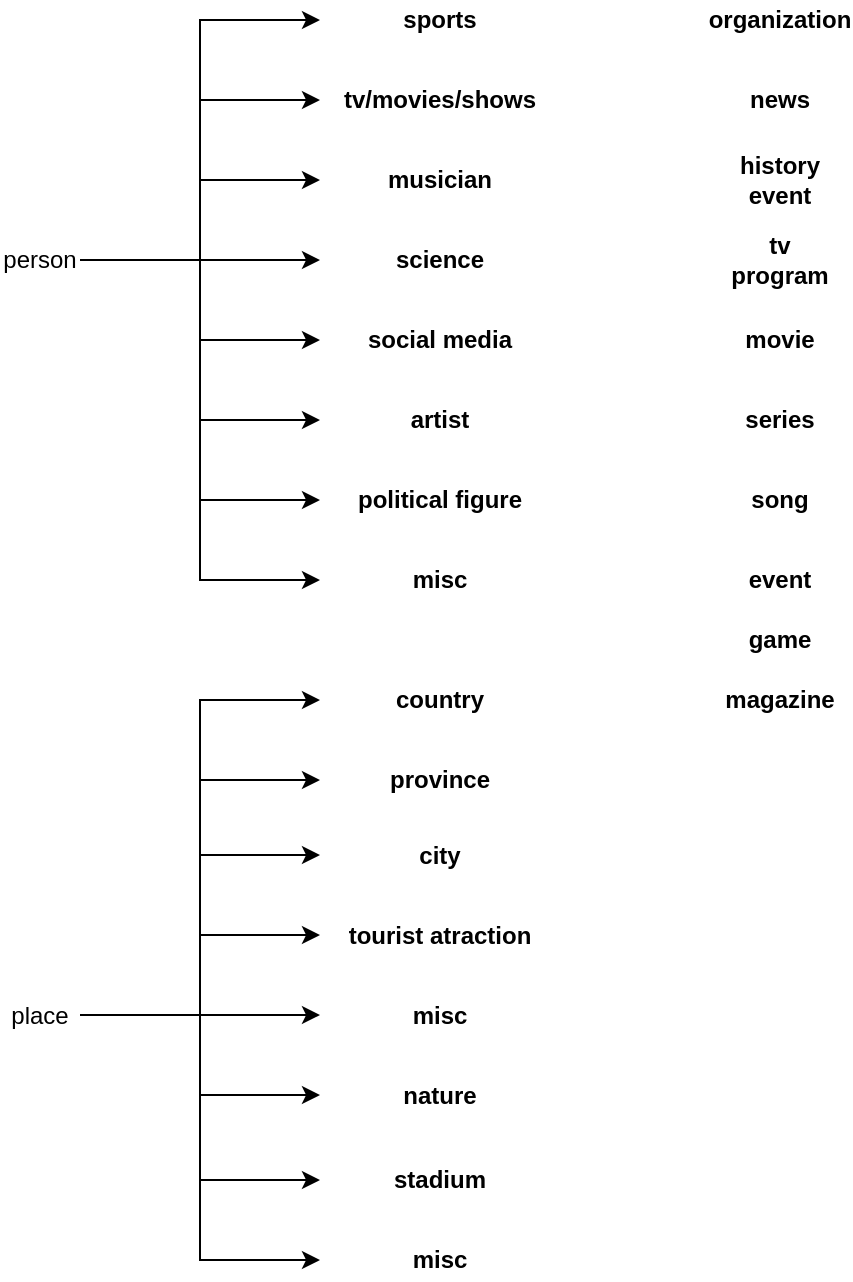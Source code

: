 <mxfile version="14.1.8" type="device"><diagram id="D4XYaNo6HLh4oIbOoiHk" name="Page-1"><mxGraphModel dx="1187" dy="716" grid="1" gridSize="10" guides="1" tooltips="1" connect="1" arrows="1" fold="1" page="1" pageScale="1" pageWidth="827" pageHeight="1169" math="0" shadow="0"><root><mxCell id="0"/><mxCell id="1" parent="0"/><mxCell id="_EEnwxPj2v7M8refCKx4-24" style="edgeStyle=orthogonalEdgeStyle;rounded=0;orthogonalLoop=1;jettySize=auto;html=1;entryX=0;entryY=0.5;entryDx=0;entryDy=0;" edge="1" parent="1" source="_EEnwxPj2v7M8refCKx4-1" target="_EEnwxPj2v7M8refCKx4-4"><mxGeometry relative="1" as="geometry"/></mxCell><mxCell id="_EEnwxPj2v7M8refCKx4-25" style="edgeStyle=orthogonalEdgeStyle;rounded=0;orthogonalLoop=1;jettySize=auto;html=1;entryX=0;entryY=0.5;entryDx=0;entryDy=0;" edge="1" parent="1" source="_EEnwxPj2v7M8refCKx4-1" target="_EEnwxPj2v7M8refCKx4-5"><mxGeometry relative="1" as="geometry"/></mxCell><mxCell id="_EEnwxPj2v7M8refCKx4-26" style="edgeStyle=orthogonalEdgeStyle;rounded=0;orthogonalLoop=1;jettySize=auto;html=1;entryX=0;entryY=0.5;entryDx=0;entryDy=0;" edge="1" parent="1" source="_EEnwxPj2v7M8refCKx4-1" target="_EEnwxPj2v7M8refCKx4-10"><mxGeometry relative="1" as="geometry"/></mxCell><mxCell id="_EEnwxPj2v7M8refCKx4-27" style="edgeStyle=orthogonalEdgeStyle;rounded=0;orthogonalLoop=1;jettySize=auto;html=1;entryX=0;entryY=0.5;entryDx=0;entryDy=0;" edge="1" parent="1" source="_EEnwxPj2v7M8refCKx4-1" target="_EEnwxPj2v7M8refCKx4-6"><mxGeometry relative="1" as="geometry"/></mxCell><mxCell id="_EEnwxPj2v7M8refCKx4-28" style="edgeStyle=orthogonalEdgeStyle;rounded=0;orthogonalLoop=1;jettySize=auto;html=1;entryX=0;entryY=0.5;entryDx=0;entryDy=0;" edge="1" parent="1" source="_EEnwxPj2v7M8refCKx4-1" target="_EEnwxPj2v7M8refCKx4-13"><mxGeometry relative="1" as="geometry"/></mxCell><mxCell id="_EEnwxPj2v7M8refCKx4-50" style="edgeStyle=orthogonalEdgeStyle;rounded=0;orthogonalLoop=1;jettySize=auto;html=1;entryX=0;entryY=0.5;entryDx=0;entryDy=0;" edge="1" parent="1" source="_EEnwxPj2v7M8refCKx4-1" target="_EEnwxPj2v7M8refCKx4-49"><mxGeometry relative="1" as="geometry"/></mxCell><mxCell id="_EEnwxPj2v7M8refCKx4-54" style="edgeStyle=orthogonalEdgeStyle;rounded=0;orthogonalLoop=1;jettySize=auto;html=1;entryX=0;entryY=0.5;entryDx=0;entryDy=0;" edge="1" parent="1" source="_EEnwxPj2v7M8refCKx4-1" target="_EEnwxPj2v7M8refCKx4-52"><mxGeometry relative="1" as="geometry"/></mxCell><mxCell id="_EEnwxPj2v7M8refCKx4-58" style="edgeStyle=orthogonalEdgeStyle;rounded=0;orthogonalLoop=1;jettySize=auto;html=1;entryX=0;entryY=0.5;entryDx=0;entryDy=0;" edge="1" parent="1" source="_EEnwxPj2v7M8refCKx4-1" target="_EEnwxPj2v7M8refCKx4-57"><mxGeometry relative="1" as="geometry"/></mxCell><mxCell id="_EEnwxPj2v7M8refCKx4-1" value="person" style="text;html=1;strokeColor=none;fillColor=none;align=center;verticalAlign=middle;whiteSpace=wrap;rounded=0;" vertex="1" parent="1"><mxGeometry x="80" y="210" width="40" height="20" as="geometry"/></mxCell><mxCell id="_EEnwxPj2v7M8refCKx4-2" value="country" style="text;html=1;strokeColor=none;fillColor=none;align=center;verticalAlign=middle;whiteSpace=wrap;rounded=0;fontStyle=1" vertex="1" parent="1"><mxGeometry x="240" y="430" width="120" height="20" as="geometry"/></mxCell><mxCell id="_EEnwxPj2v7M8refCKx4-30" style="edgeStyle=orthogonalEdgeStyle;rounded=0;orthogonalLoop=1;jettySize=auto;html=1;entryX=0;entryY=0.5;entryDx=0;entryDy=0;" edge="1" parent="1" source="_EEnwxPj2v7M8refCKx4-3" target="_EEnwxPj2v7M8refCKx4-2"><mxGeometry relative="1" as="geometry"/></mxCell><mxCell id="_EEnwxPj2v7M8refCKx4-31" style="edgeStyle=orthogonalEdgeStyle;rounded=0;orthogonalLoop=1;jettySize=auto;html=1;entryX=0;entryY=0.5;entryDx=0;entryDy=0;" edge="1" parent="1" source="_EEnwxPj2v7M8refCKx4-3" target="_EEnwxPj2v7M8refCKx4-11"><mxGeometry relative="1" as="geometry"/></mxCell><mxCell id="_EEnwxPj2v7M8refCKx4-32" style="edgeStyle=orthogonalEdgeStyle;rounded=0;orthogonalLoop=1;jettySize=auto;html=1;entryX=0;entryY=0.5;entryDx=0;entryDy=0;" edge="1" parent="1" source="_EEnwxPj2v7M8refCKx4-3" target="_EEnwxPj2v7M8refCKx4-12"><mxGeometry relative="1" as="geometry"/></mxCell><mxCell id="_EEnwxPj2v7M8refCKx4-35" style="edgeStyle=orthogonalEdgeStyle;rounded=0;orthogonalLoop=1;jettySize=auto;html=1;entryX=0;entryY=0.5;entryDx=0;entryDy=0;" edge="1" parent="1" source="_EEnwxPj2v7M8refCKx4-3" target="_EEnwxPj2v7M8refCKx4-14"><mxGeometry relative="1" as="geometry"/></mxCell><mxCell id="_EEnwxPj2v7M8refCKx4-45" style="edgeStyle=orthogonalEdgeStyle;rounded=0;orthogonalLoop=1;jettySize=auto;html=1;entryX=0;entryY=0.5;entryDx=0;entryDy=0;" edge="1" parent="1" source="_EEnwxPj2v7M8refCKx4-3" target="_EEnwxPj2v7M8refCKx4-41"><mxGeometry relative="1" as="geometry"/></mxCell><mxCell id="_EEnwxPj2v7M8refCKx4-47" style="edgeStyle=orthogonalEdgeStyle;rounded=0;orthogonalLoop=1;jettySize=auto;html=1;entryX=0;entryY=0.5;entryDx=0;entryDy=0;" edge="1" parent="1" source="_EEnwxPj2v7M8refCKx4-3" target="_EEnwxPj2v7M8refCKx4-43"><mxGeometry relative="1" as="geometry"/></mxCell><mxCell id="_EEnwxPj2v7M8refCKx4-56" style="edgeStyle=orthogonalEdgeStyle;rounded=0;orthogonalLoop=1;jettySize=auto;html=1;entryX=0;entryY=0.5;entryDx=0;entryDy=0;" edge="1" parent="1" source="_EEnwxPj2v7M8refCKx4-3" target="_EEnwxPj2v7M8refCKx4-55"><mxGeometry relative="1" as="geometry"/></mxCell><mxCell id="_EEnwxPj2v7M8refCKx4-60" style="edgeStyle=orthogonalEdgeStyle;rounded=0;orthogonalLoop=1;jettySize=auto;html=1;entryX=0;entryY=0.5;entryDx=0;entryDy=0;" edge="1" parent="1" source="_EEnwxPj2v7M8refCKx4-3" target="_EEnwxPj2v7M8refCKx4-59"><mxGeometry relative="1" as="geometry"/></mxCell><mxCell id="_EEnwxPj2v7M8refCKx4-3" value="place" style="text;html=1;strokeColor=none;fillColor=none;align=center;verticalAlign=middle;whiteSpace=wrap;rounded=0;" vertex="1" parent="1"><mxGeometry x="80" y="587.5" width="40" height="20" as="geometry"/></mxCell><mxCell id="_EEnwxPj2v7M8refCKx4-4" value="sports" style="text;html=1;strokeColor=none;fillColor=none;align=center;verticalAlign=middle;whiteSpace=wrap;rounded=0;fontStyle=1" vertex="1" parent="1"><mxGeometry x="240" y="90" width="120" height="20" as="geometry"/></mxCell><mxCell id="_EEnwxPj2v7M8refCKx4-5" value="tv/movies/shows" style="text;html=1;strokeColor=none;fillColor=none;align=center;verticalAlign=middle;whiteSpace=wrap;rounded=0;fontStyle=1" vertex="1" parent="1"><mxGeometry x="240" y="130" width="120" height="20" as="geometry"/></mxCell><mxCell id="_EEnwxPj2v7M8refCKx4-6" value="science" style="text;html=1;strokeColor=none;fillColor=none;align=center;verticalAlign=middle;whiteSpace=wrap;rounded=0;fontStyle=1" vertex="1" parent="1"><mxGeometry x="240" y="210" width="120" height="20" as="geometry"/></mxCell><mxCell id="_EEnwxPj2v7M8refCKx4-10" value="musician" style="text;html=1;strokeColor=none;fillColor=none;align=center;verticalAlign=middle;whiteSpace=wrap;rounded=0;fontStyle=1" vertex="1" parent="1"><mxGeometry x="240" y="170" width="120" height="20" as="geometry"/></mxCell><mxCell id="_EEnwxPj2v7M8refCKx4-11" value="city" style="text;html=1;strokeColor=none;fillColor=none;align=center;verticalAlign=middle;whiteSpace=wrap;rounded=0;fontStyle=1" vertex="1" parent="1"><mxGeometry x="240" y="507.5" width="120" height="20" as="geometry"/></mxCell><mxCell id="_EEnwxPj2v7M8refCKx4-12" value="tourist atraction" style="text;html=1;strokeColor=none;fillColor=none;align=center;verticalAlign=middle;whiteSpace=wrap;rounded=0;fontStyle=1" vertex="1" parent="1"><mxGeometry x="240" y="547.5" width="120" height="20" as="geometry"/></mxCell><mxCell id="_EEnwxPj2v7M8refCKx4-13" value="social media" style="text;html=1;strokeColor=none;fillColor=none;align=center;verticalAlign=middle;whiteSpace=wrap;rounded=0;fontStyle=1" vertex="1" parent="1"><mxGeometry x="240" y="250" width="120" height="20" as="geometry"/></mxCell><mxCell id="_EEnwxPj2v7M8refCKx4-14" value="misc" style="text;html=1;strokeColor=none;fillColor=none;align=center;verticalAlign=middle;whiteSpace=wrap;rounded=0;fontStyle=1" vertex="1" parent="1"><mxGeometry x="240" y="587.5" width="120" height="20" as="geometry"/></mxCell><mxCell id="_EEnwxPj2v7M8refCKx4-15" value="organization" style="text;html=1;strokeColor=none;fillColor=none;align=center;verticalAlign=middle;whiteSpace=wrap;rounded=0;fontStyle=1" vertex="1" parent="1"><mxGeometry x="450" y="90" width="40" height="20" as="geometry"/></mxCell><mxCell id="_EEnwxPj2v7M8refCKx4-17" value="news" style="text;html=1;strokeColor=none;fillColor=none;align=center;verticalAlign=middle;whiteSpace=wrap;rounded=0;fontStyle=1" vertex="1" parent="1"><mxGeometry x="450" y="130" width="40" height="20" as="geometry"/></mxCell><mxCell id="_EEnwxPj2v7M8refCKx4-36" value="history event" style="text;html=1;strokeColor=none;fillColor=none;align=center;verticalAlign=middle;whiteSpace=wrap;rounded=0;fontStyle=1" vertex="1" parent="1"><mxGeometry x="450" y="170" width="40" height="20" as="geometry"/></mxCell><mxCell id="_EEnwxPj2v7M8refCKx4-37" value="tv program" style="text;html=1;strokeColor=none;fillColor=none;align=center;verticalAlign=middle;whiteSpace=wrap;rounded=0;fontStyle=1" vertex="1" parent="1"><mxGeometry x="450" y="210" width="40" height="20" as="geometry"/></mxCell><mxCell id="_EEnwxPj2v7M8refCKx4-38" value="movie" style="text;html=1;strokeColor=none;fillColor=none;align=center;verticalAlign=middle;whiteSpace=wrap;rounded=0;fontStyle=1" vertex="1" parent="1"><mxGeometry x="450" y="250" width="40" height="20" as="geometry"/></mxCell><mxCell id="_EEnwxPj2v7M8refCKx4-39" value="series" style="text;html=1;strokeColor=none;fillColor=none;align=center;verticalAlign=middle;whiteSpace=wrap;rounded=0;fontStyle=1" vertex="1" parent="1"><mxGeometry x="450" y="290" width="40" height="20" as="geometry"/></mxCell><mxCell id="_EEnwxPj2v7M8refCKx4-40" value="song" style="text;html=1;strokeColor=none;fillColor=none;align=center;verticalAlign=middle;whiteSpace=wrap;rounded=0;fontStyle=1" vertex="1" parent="1"><mxGeometry x="450" y="330" width="40" height="20" as="geometry"/></mxCell><mxCell id="_EEnwxPj2v7M8refCKx4-41" value="nature" style="text;html=1;strokeColor=none;fillColor=none;align=center;verticalAlign=middle;whiteSpace=wrap;rounded=0;fontStyle=1" vertex="1" parent="1"><mxGeometry x="240" y="627.5" width="120" height="20" as="geometry"/></mxCell><mxCell id="_EEnwxPj2v7M8refCKx4-43" value="stadium" style="text;html=1;strokeColor=none;fillColor=none;align=center;verticalAlign=middle;whiteSpace=wrap;rounded=0;fontStyle=1" vertex="1" parent="1"><mxGeometry x="240" y="670" width="120" height="20" as="geometry"/></mxCell><mxCell id="_EEnwxPj2v7M8refCKx4-44" value="event" style="text;html=1;strokeColor=none;fillColor=none;align=center;verticalAlign=middle;whiteSpace=wrap;rounded=0;fontStyle=1" vertex="1" parent="1"><mxGeometry x="450" y="370" width="40" height="20" as="geometry"/></mxCell><mxCell id="_EEnwxPj2v7M8refCKx4-49" value="artist" style="text;html=1;strokeColor=none;fillColor=none;align=center;verticalAlign=middle;whiteSpace=wrap;rounded=0;fontStyle=1" vertex="1" parent="1"><mxGeometry x="240" y="290" width="120" height="20" as="geometry"/></mxCell><mxCell id="_EEnwxPj2v7M8refCKx4-51" value="game" style="text;html=1;strokeColor=none;fillColor=none;align=center;verticalAlign=middle;whiteSpace=wrap;rounded=0;fontStyle=1" vertex="1" parent="1"><mxGeometry x="450" y="400" width="40" height="20" as="geometry"/></mxCell><mxCell id="_EEnwxPj2v7M8refCKx4-52" value="misc" style="text;html=1;strokeColor=none;fillColor=none;align=center;verticalAlign=middle;whiteSpace=wrap;rounded=0;fontStyle=1" vertex="1" parent="1"><mxGeometry x="240" y="370" width="120" height="20" as="geometry"/></mxCell><mxCell id="_EEnwxPj2v7M8refCKx4-55" value="misc" style="text;html=1;strokeColor=none;fillColor=none;align=center;verticalAlign=middle;whiteSpace=wrap;rounded=0;fontStyle=1" vertex="1" parent="1"><mxGeometry x="240" y="710" width="120" height="20" as="geometry"/></mxCell><mxCell id="_EEnwxPj2v7M8refCKx4-57" value="political figure" style="text;html=1;strokeColor=none;fillColor=none;align=center;verticalAlign=middle;whiteSpace=wrap;rounded=0;fontStyle=1" vertex="1" parent="1"><mxGeometry x="240" y="330" width="120" height="20" as="geometry"/></mxCell><mxCell id="_EEnwxPj2v7M8refCKx4-59" value="province" style="text;html=1;strokeColor=none;fillColor=none;align=center;verticalAlign=middle;whiteSpace=wrap;rounded=0;fontStyle=1" vertex="1" parent="1"><mxGeometry x="240" y="470" width="120" height="20" as="geometry"/></mxCell><mxCell id="_EEnwxPj2v7M8refCKx4-61" value="magazine" style="text;html=1;strokeColor=none;fillColor=none;align=center;verticalAlign=middle;whiteSpace=wrap;rounded=0;fontStyle=1" vertex="1" parent="1"><mxGeometry x="450" y="430" width="40" height="20" as="geometry"/></mxCell></root></mxGraphModel></diagram></mxfile>